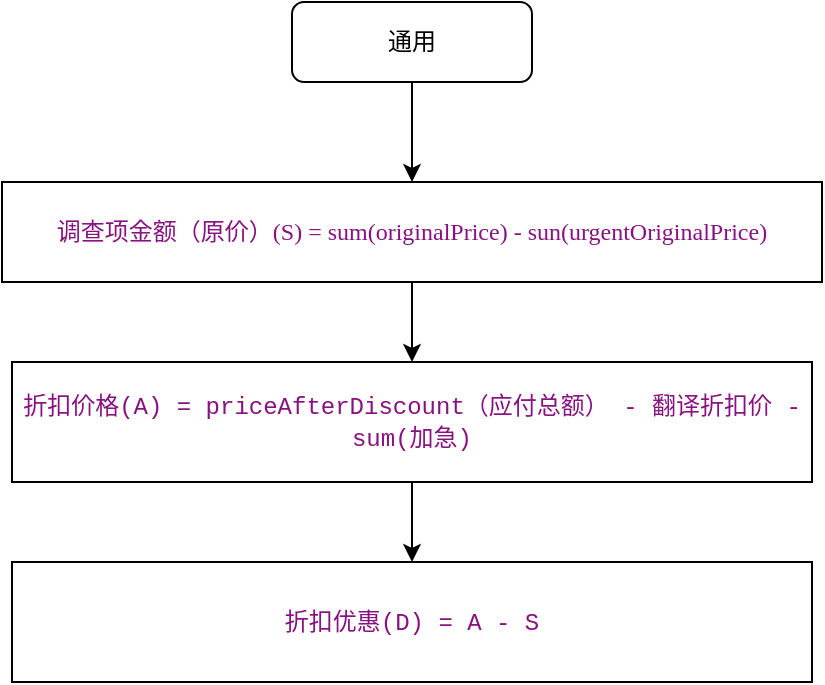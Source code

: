 <mxfile version="16.2.7" type="github">
  <diagram id="C5RBs43oDa-KdzZeNtuy" name="Page-1">
    <mxGraphModel dx="1038" dy="616" grid="1" gridSize="10" guides="1" tooltips="1" connect="1" arrows="1" fold="1" page="1" pageScale="1" pageWidth="827" pageHeight="1169" math="0" shadow="0">
      <root>
        <mxCell id="WIyWlLk6GJQsqaUBKTNV-0" />
        <mxCell id="WIyWlLk6GJQsqaUBKTNV-1" parent="WIyWlLk6GJQsqaUBKTNV-0" />
        <mxCell id="BXVhkx6Ir-1kvIvybL0w-1" value="" style="edgeStyle=orthogonalEdgeStyle;rounded=0;orthogonalLoop=1;jettySize=auto;html=1;" edge="1" parent="WIyWlLk6GJQsqaUBKTNV-1" source="WIyWlLk6GJQsqaUBKTNV-3" target="BXVhkx6Ir-1kvIvybL0w-0">
          <mxGeometry relative="1" as="geometry" />
        </mxCell>
        <mxCell id="WIyWlLk6GJQsqaUBKTNV-3" value="通用" style="rounded=1;whiteSpace=wrap;html=1;fontSize=12;glass=0;strokeWidth=1;shadow=0;" parent="WIyWlLk6GJQsqaUBKTNV-1" vertex="1">
          <mxGeometry x="335" y="60" width="120" height="40" as="geometry" />
        </mxCell>
        <mxCell id="BXVhkx6Ir-1kvIvybL0w-3" value="" style="edgeStyle=orthogonalEdgeStyle;rounded=0;orthogonalLoop=1;jettySize=auto;html=1;" edge="1" parent="WIyWlLk6GJQsqaUBKTNV-1" source="BXVhkx6Ir-1kvIvybL0w-0" target="BXVhkx6Ir-1kvIvybL0w-2">
          <mxGeometry relative="1" as="geometry" />
        </mxCell>
        <mxCell id="BXVhkx6Ir-1kvIvybL0w-0" value="&lt;span style=&quot;font-family: &amp;#34;pingfang sc&amp;#34; , &amp;#34;microsoft yahei&amp;#34; ; text-align: right ; background-color: rgb(255 , 255 , 255)&quot;&gt;&lt;font color=&quot;#881280&quot; style=&quot;font-size: 12px&quot;&gt;调查项金额（原价）(S) = sum(originalPrice) - sun(urgentOriginalPrice)&lt;/font&gt;&lt;/span&gt;" style="whiteSpace=wrap;html=1;rounded=0;glass=0;strokeWidth=1;shadow=0;" vertex="1" parent="WIyWlLk6GJQsqaUBKTNV-1">
          <mxGeometry x="190" y="150" width="410" height="50" as="geometry" />
        </mxCell>
        <mxCell id="BXVhkx6Ir-1kvIvybL0w-5" value="" style="edgeStyle=orthogonalEdgeStyle;rounded=0;orthogonalLoop=1;jettySize=auto;html=1;" edge="1" parent="WIyWlLk6GJQsqaUBKTNV-1" source="BXVhkx6Ir-1kvIvybL0w-2" target="BXVhkx6Ir-1kvIvybL0w-4">
          <mxGeometry relative="1" as="geometry" />
        </mxCell>
        <mxCell id="BXVhkx6Ir-1kvIvybL0w-2" value="&lt;span style=&quot;color: rgb(136 , 18 , 128) ; font-family: &amp;#34;consolas&amp;#34; , &amp;#34;lucida console&amp;#34; , &amp;#34;courier new&amp;#34; , monospace ; text-align: left&quot;&gt;折扣价格(A) = priceAfterDiscount（应付总额） - 翻译折扣价 - sum(加急)&lt;/span&gt;" style="whiteSpace=wrap;html=1;rounded=0;glass=0;strokeWidth=1;shadow=0;" vertex="1" parent="WIyWlLk6GJQsqaUBKTNV-1">
          <mxGeometry x="195" y="240" width="400" height="60" as="geometry" />
        </mxCell>
        <mxCell id="BXVhkx6Ir-1kvIvybL0w-4" value="&lt;span style=&quot;color: rgb(136 , 18 , 128) ; font-family: &amp;#34;consolas&amp;#34; , &amp;#34;lucida console&amp;#34; , &amp;#34;courier new&amp;#34; , monospace ; text-align: left&quot;&gt;折扣优惠(D) = A - S&lt;/span&gt;" style="whiteSpace=wrap;html=1;rounded=0;glass=0;strokeWidth=1;shadow=0;" vertex="1" parent="WIyWlLk6GJQsqaUBKTNV-1">
          <mxGeometry x="195" y="340" width="400" height="60" as="geometry" />
        </mxCell>
      </root>
    </mxGraphModel>
  </diagram>
</mxfile>

